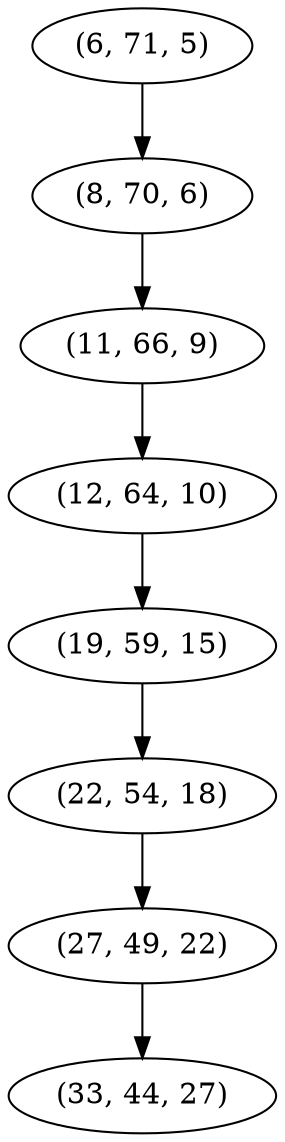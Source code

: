 digraph tree {
    "(6, 71, 5)";
    "(8, 70, 6)";
    "(11, 66, 9)";
    "(12, 64, 10)";
    "(19, 59, 15)";
    "(22, 54, 18)";
    "(27, 49, 22)";
    "(33, 44, 27)";
    "(6, 71, 5)" -> "(8, 70, 6)";
    "(8, 70, 6)" -> "(11, 66, 9)";
    "(11, 66, 9)" -> "(12, 64, 10)";
    "(12, 64, 10)" -> "(19, 59, 15)";
    "(19, 59, 15)" -> "(22, 54, 18)";
    "(22, 54, 18)" -> "(27, 49, 22)";
    "(27, 49, 22)" -> "(33, 44, 27)";
}
